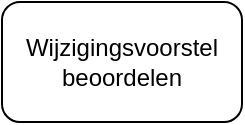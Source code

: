 <mxfile version="22.0.4" type="github">
  <diagram name="Pagina-1" id="vtF8noEJ9tD_e3JN_yAx">
    <mxGraphModel dx="962" dy="682" grid="1" gridSize="10" guides="1" tooltips="1" connect="1" arrows="1" fold="1" page="1" pageScale="1" pageWidth="827" pageHeight="1169" math="0" shadow="0">
      <root>
        <mxCell id="0" />
        <mxCell id="1" parent="0" />
        <mxCell id="c3L5ZRQM2OSXuD-fLr5a-1" value="Wijzigingsvoorstel beoordelen" style="rounded=1;whiteSpace=wrap;html=1;" vertex="1" parent="1">
          <mxGeometry x="80" y="40" width="120" height="60" as="geometry" />
        </mxCell>
      </root>
    </mxGraphModel>
  </diagram>
</mxfile>
